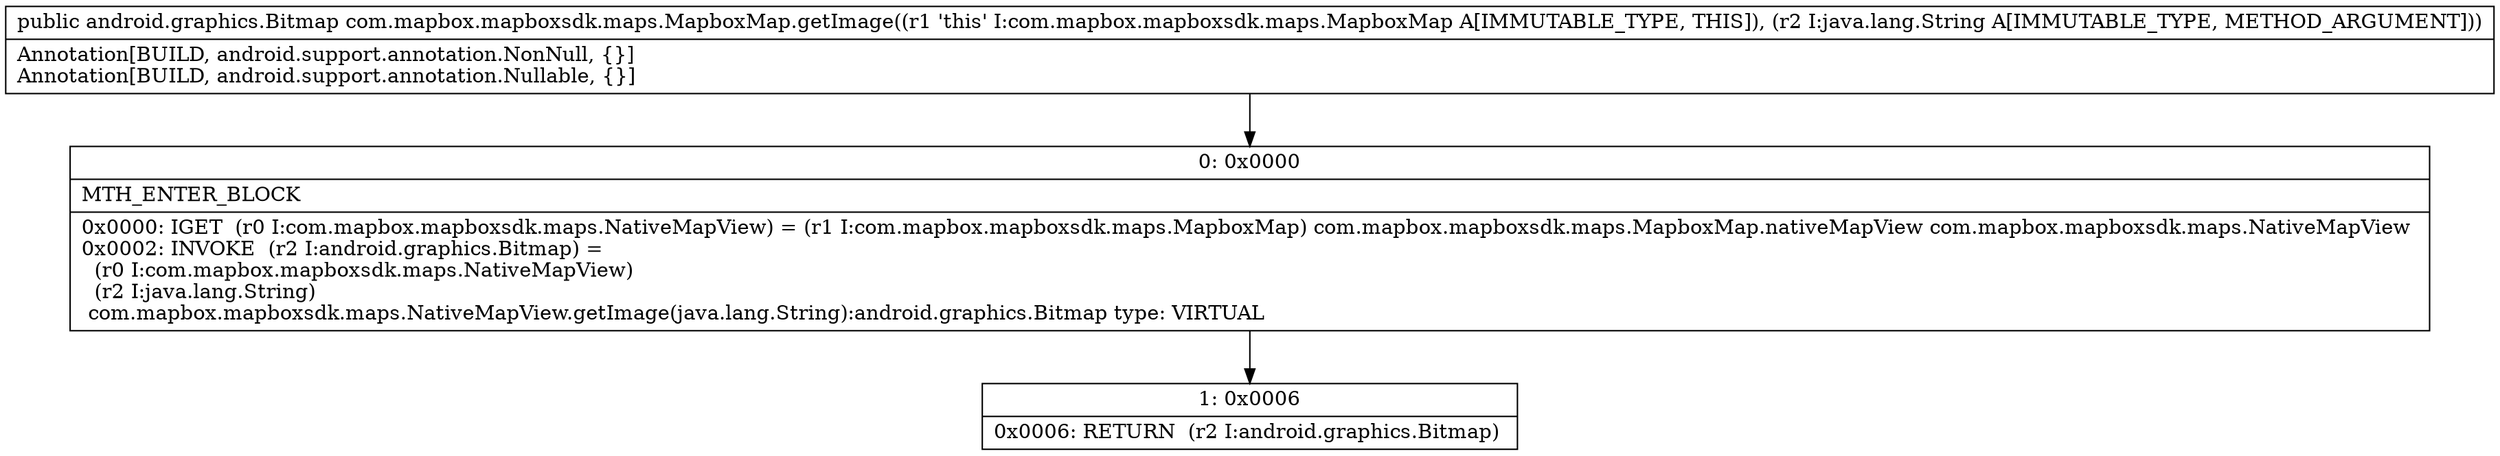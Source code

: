 digraph "CFG forcom.mapbox.mapboxsdk.maps.MapboxMap.getImage(Ljava\/lang\/String;)Landroid\/graphics\/Bitmap;" {
Node_0 [shape=record,label="{0\:\ 0x0000|MTH_ENTER_BLOCK\l|0x0000: IGET  (r0 I:com.mapbox.mapboxsdk.maps.NativeMapView) = (r1 I:com.mapbox.mapboxsdk.maps.MapboxMap) com.mapbox.mapboxsdk.maps.MapboxMap.nativeMapView com.mapbox.mapboxsdk.maps.NativeMapView \l0x0002: INVOKE  (r2 I:android.graphics.Bitmap) = \l  (r0 I:com.mapbox.mapboxsdk.maps.NativeMapView)\l  (r2 I:java.lang.String)\l com.mapbox.mapboxsdk.maps.NativeMapView.getImage(java.lang.String):android.graphics.Bitmap type: VIRTUAL \l}"];
Node_1 [shape=record,label="{1\:\ 0x0006|0x0006: RETURN  (r2 I:android.graphics.Bitmap) \l}"];
MethodNode[shape=record,label="{public android.graphics.Bitmap com.mapbox.mapboxsdk.maps.MapboxMap.getImage((r1 'this' I:com.mapbox.mapboxsdk.maps.MapboxMap A[IMMUTABLE_TYPE, THIS]), (r2 I:java.lang.String A[IMMUTABLE_TYPE, METHOD_ARGUMENT]))  | Annotation[BUILD, android.support.annotation.NonNull, \{\}]\lAnnotation[BUILD, android.support.annotation.Nullable, \{\}]\l}"];
MethodNode -> Node_0;
Node_0 -> Node_1;
}

